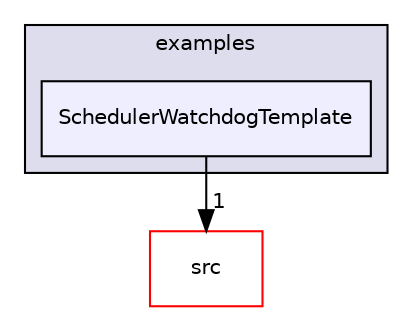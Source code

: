 digraph "examples/SchedulerWatchdogTemplate" {
  compound=true
  node [ fontsize="10", fontname="Helvetica"];
  edge [ labelfontsize="10", labelfontname="Helvetica"];
  subgraph clusterdir_d28a4824dc47e487b107a5db32ef43c4 {
    graph [ bgcolor="#ddddee", pencolor="black", label="examples" fontname="Helvetica", fontsize="10", URL="dir_d28a4824dc47e487b107a5db32ef43c4.html"]
  dir_7089cec6830e1ea06e6b21c2d7376a9f [shape=box, label="SchedulerWatchdogTemplate", style="filled", fillcolor="#eeeeff", pencolor="black", URL="dir_7089cec6830e1ea06e6b21c2d7376a9f.html"];
  }
  dir_68267d1309a1af8e8297ef4c3efbcdba [shape=box label="src" fillcolor="white" style="filled" color="red" URL="dir_68267d1309a1af8e8297ef4c3efbcdba.html"];
  dir_7089cec6830e1ea06e6b21c2d7376a9f->dir_68267d1309a1af8e8297ef4c3efbcdba [headlabel="1", labeldistance=1.5 headhref="dir_000022_000023.html"];
}
